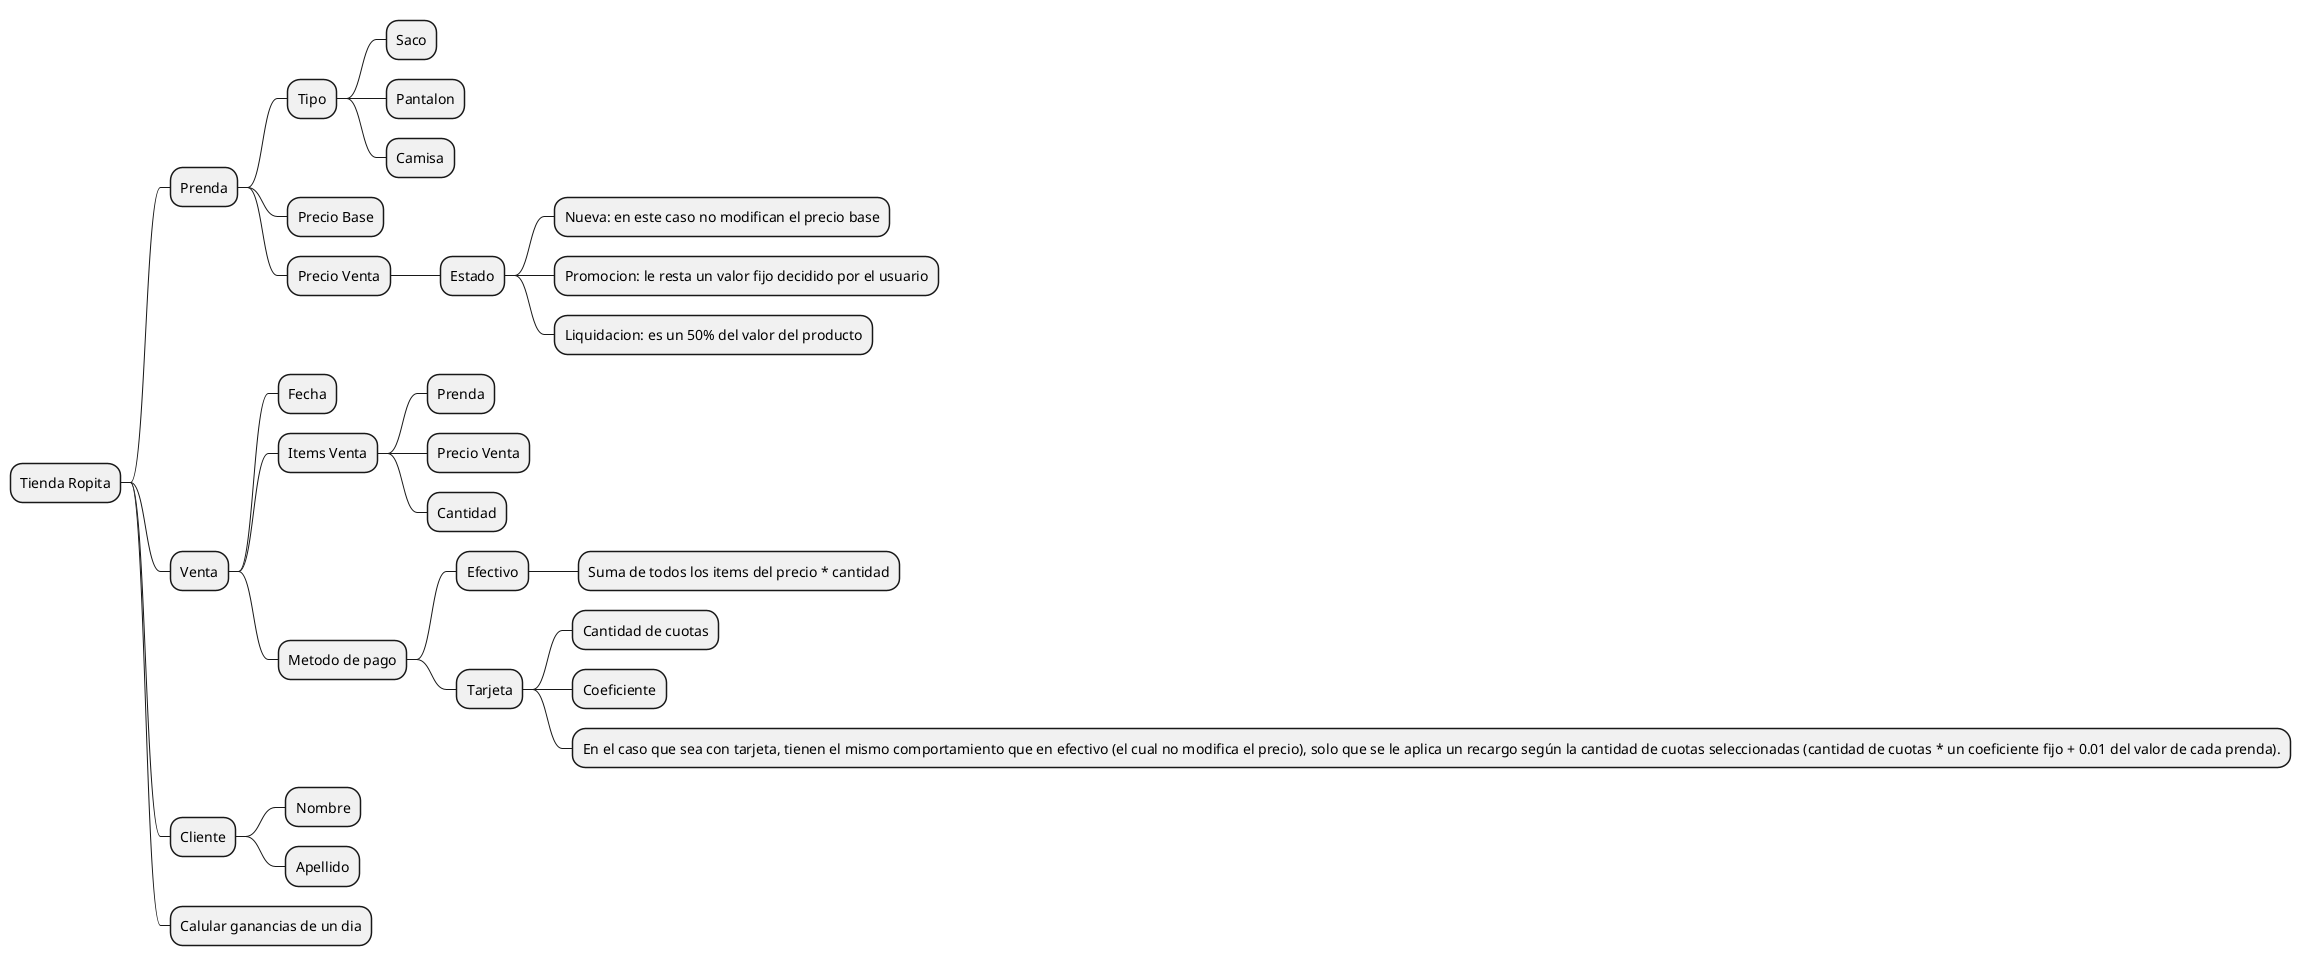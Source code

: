 @startmindmap

* Tienda Ropita
** Prenda
*** Tipo
**** Saco
**** Pantalon
**** Camisa
*** Precio Base
*** Precio Venta
**** Estado
***** Nueva: en este caso no modifican el precio base
***** Promocion: le resta un valor fijo decidido por el usuario
***** Liquidacion: es un 50% del valor del producto
** Venta
*** Fecha
*** Items Venta
**** Prenda
**** Precio Venta
**** Cantidad
*** Metodo de pago
**** Efectivo
***** Suma de todos los items del precio * cantidad
**** Tarjeta
***** Cantidad de cuotas
***** Coeficiente
***** En el caso que sea con tarjeta, tienen el mismo comportamiento que en efectivo (el cual no modifica el precio), solo que se le aplica un recargo según la cantidad de cuotas seleccionadas (cantidad de cuotas * un coeficiente fijo + 0.01 del valor de cada prenda).

** Cliente
*** Nombre
*** Apellido
** Calular ganancias de un dia

@endmindmap